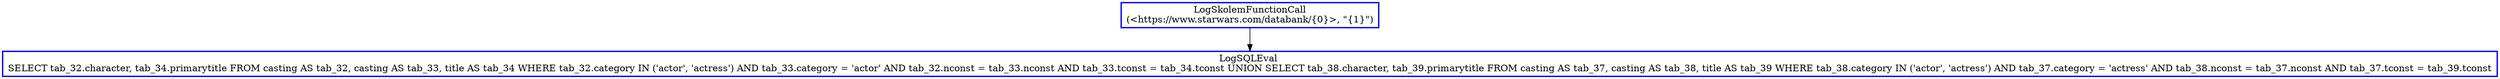 digraph  g{
node [shape=rectangle, color=black, fontcolor=black, style=bold]
0 [label="LogSkolemFunctionCall
(<https://www.starwars.com/databank/{0}>, \"{1}\")" , color = blue] ; 
1 [label="LogSQLEval 
SELECT tab_32.character, tab_34.primarytitle FROM casting AS tab_32, casting AS tab_33, title AS tab_34 WHERE tab_32.category IN ('actor', 'actress') AND tab_33.category = 'actor' AND tab_32.nconst = tab_33.nconst AND tab_33.tconst = tab_34.tconst UNION SELECT tab_38.character, tab_39.primarytitle FROM casting AS tab_37, casting AS tab_38, title AS tab_39 WHERE tab_38.category IN ('actor', 'actress') AND tab_37.category = 'actress' AND tab_38.nconst = tab_37.nconst AND tab_37.tconst = tab_39.tconst", color = blue] ; 
0 -> 1 ; 
}

